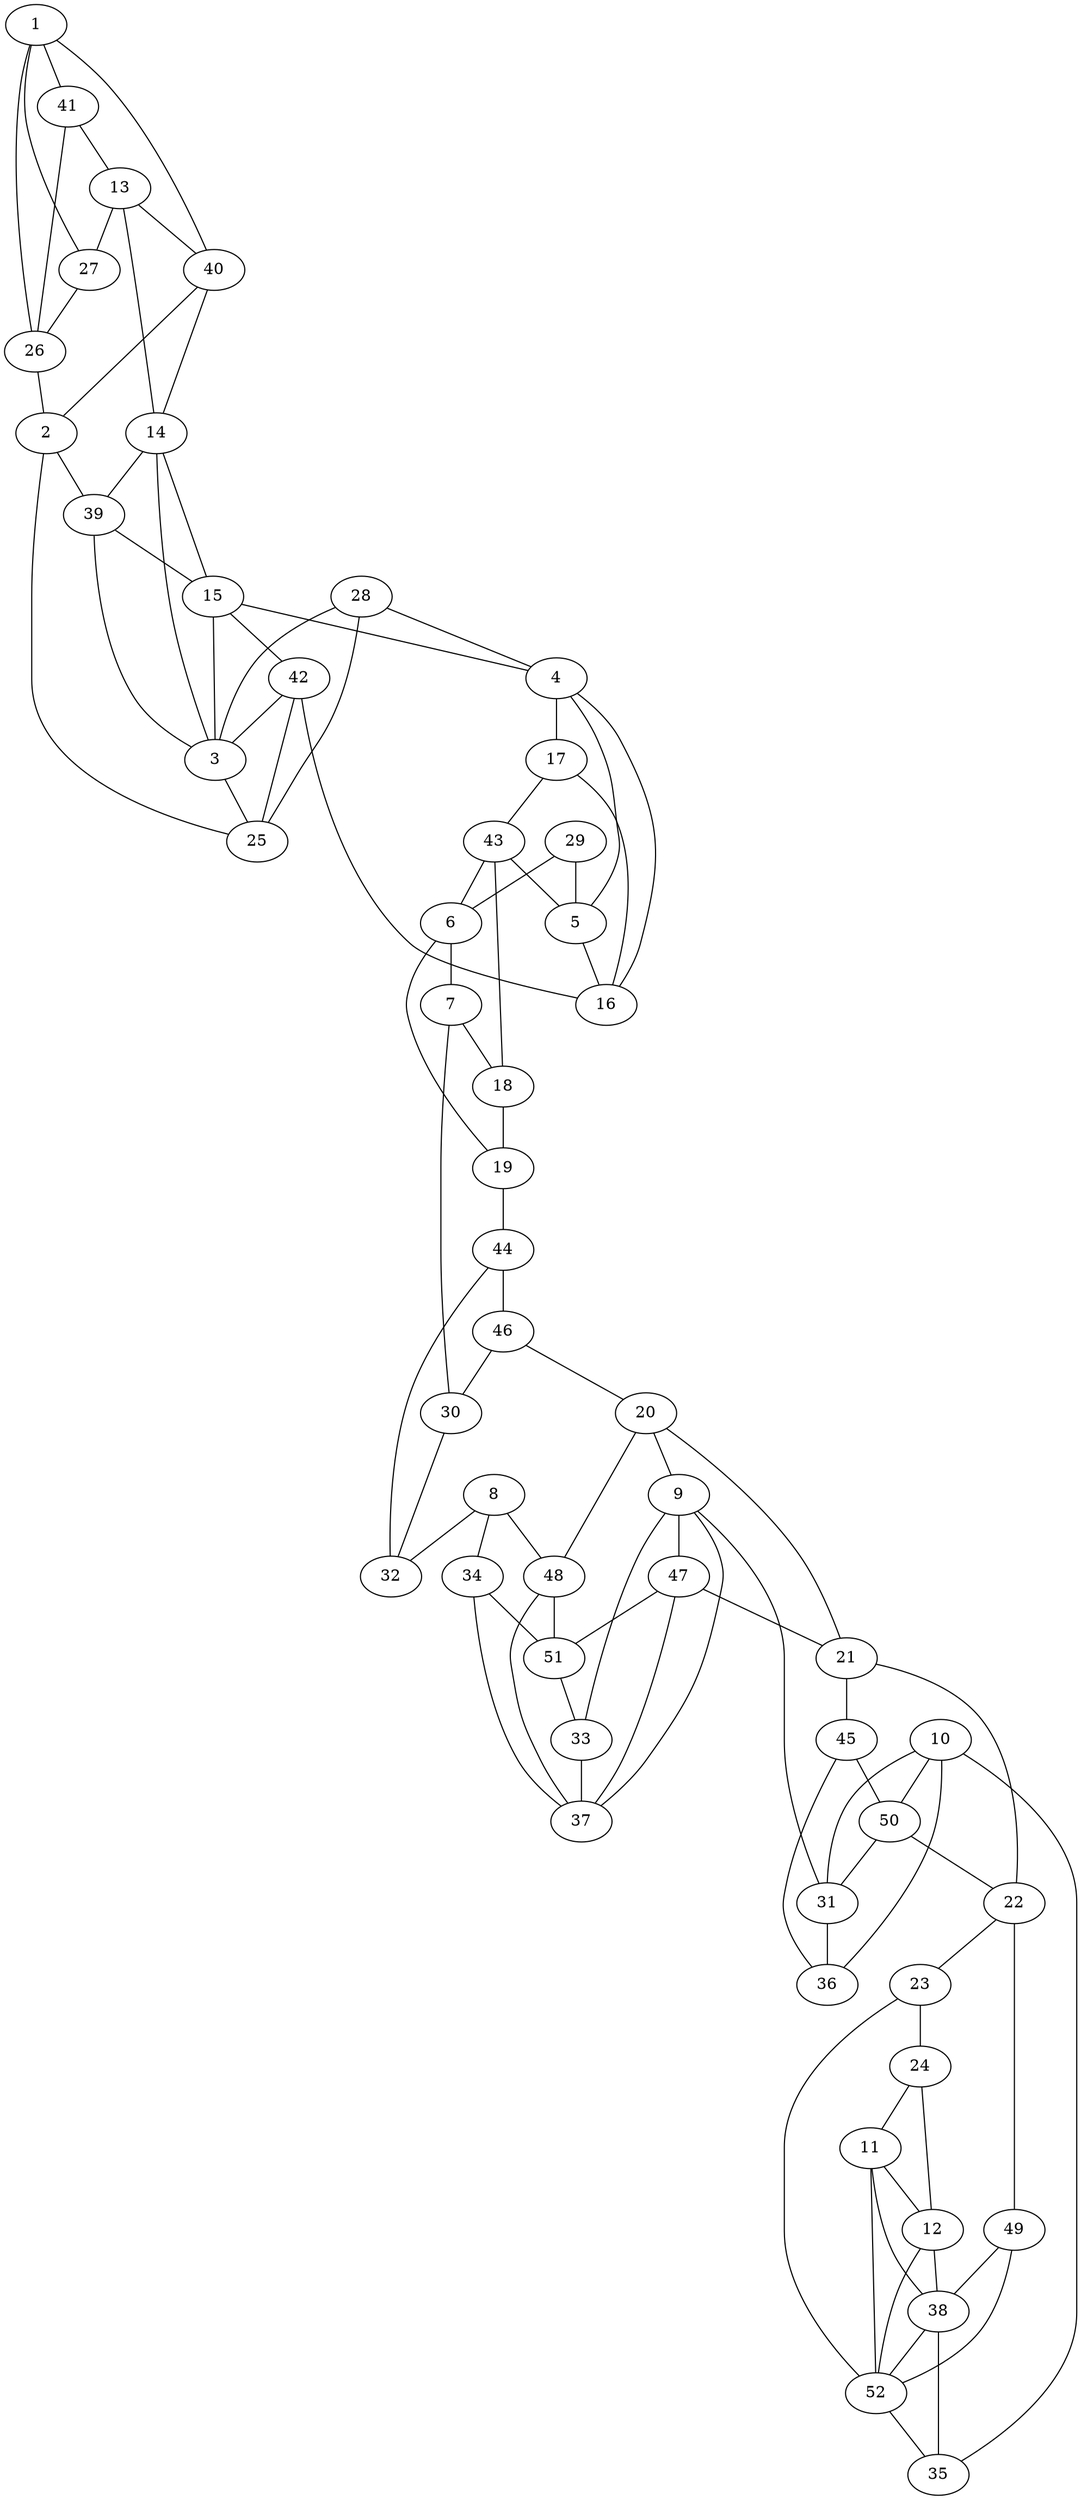 graph pdb1i3n {
	1	 [aaLength=14,
		sequence=GYIGSHTVLELLEA,
		type=0];
	26	 [aaLength=5,
		sequence=PVVID,
		type=1];
	1 -- 26	 [distance0="20.75103",
		frequency=1,
		type0=3];
	27	 [aaLength=5,
		sequence=KVLVT,
		type=1];
	1 -- 27	 [distance0="14.33893",
		frequency=1,
		type0=1];
	41	 [aaLength=5,
		sequence=KVLVT,
		type=1];
	1 -- 41	 [distance0="14.33893",
		frequency=1,
		type0=2];
	2	 [aaLength=12,
		sequence=PESLRRVQELTG,
		type=0];
	25	 [aaLength=4,
		sequence=EFEE,
		type=1];
	2 -- 25	 [distance0="16.18202",
		distance1="3.0",
		frequency=2,
		type0=1,
		type1=4];
	39	 [aaLength=4,
		sequence=EFEE,
		type=1];
	2 -- 39	 [distance0="16.18202",
		frequency=1,
		type0=2];
	3	 [aaLength=12,
		sequence=DQGALQRLFKKY,
		type=0];
	3 -- 25	 [distance0="17.19931",
		frequency=1,
		type0=1];
	3 -- 39	 [distance0="17.19931",
		frequency=1,
		type0=2];
	4	 [aaLength=9,
		sequence=KPLDYYRVN,
		type=0];
	17	 [aaLength=23,
		sequence=KPLDYYRVNLTGTIQLLEIMKAH,
		type=0];
	4 -- 17	 [distance0="3.137719",
		frequency=1,
		type0=1];
	5	 [aaLength=15,
		sequence=NLTGTIQLLEIMKAH,
		type=0];
	5 -- 4	 [distance0="14.31319",
		frequency=1,
		type0=1];
	16	 [aaLength=4,
		sequence=ESVQ,
		type=0];
	5 -- 16	 [distance0="21.0311",
		frequency=1,
		type0=3];
	6	 [aaLength=4,
		sequence=TVYG,
		type=0];
	7	 [aaLength=21,
		sequence=NPYGKSKFFIEEMIRDLCQAD,
		type=0];
	6 -- 7	 [distance0="21.3677",
		distance1="17.0",
		frequency=2,
		type0=2,
		type1=4];
	19	 [aaLength=21,
		sequence=NPYGKSKFFIEEMIRDLCQAD,
		type=0];
	6 -- 19	 [distance0="24.98392",
		frequency=1,
		type0=3];
	18	 [aaLength=4,
		sequence=TVYG,
		type=0];
	7 -- 18	 [distance0="26.96835",
		frequency=1,
		type0=3];
	30	 [aaLength=7,
		sequence=NVVLLRY,
		type=1];
	7 -- 30	 [distance0="3.0",
		frequency=1,
		type0=4];
	8	 [aaLength=11,
		sequence=NLMPYVSQVAI,
		type=0];
	32	 [aaLength=3,
		sequence=NPT,
		type=1];
	8 -- 32	 [distance0="30.19198",
		frequency=1,
		type0=3];
	34	 [aaLength=4,
		sequence=LNVF,
		type=1];
	8 -- 34	 [distance0="27.7048",
		distance1="5.0",
		frequency=2,
		type0=1,
		type1=4];
	48	 [aaLength=4,
		sequence=LNVF,
		type=1];
	8 -- 48	 [distance0="27.7048",
		frequency=1,
		type0=2];
	9	 [aaLength=16,
		sequence=VVDLAKGHIAALRKLK,
		type=0];
	31	 [aaLength=6,
		sequence=CRIYNL,
		type=1];
	9 -- 31	 [distance0="4.0",
		frequency=1,
		type0=4];
	33	 [aaLength=3,
		sequence=YIH,
		type=1];
	9 -- 33	 [distance0="17.74166",
		frequency=1,
		type0=1];
	37	 [aaLength=2,
		sequence=VR,
		type=1];
	9 -- 37	 [distance0="18.48692",
		frequency=1,
		type0=3];
	47	 [aaLength=3,
		sequence=YIH,
		type=1];
	9 -- 47	 [distance0="17.74166",
		frequency=1,
		type0=2];
	10	 [aaLength=13,
		sequence=VLQMVQAMEKASG,
		type=0];
	10 -- 31	 [distance0="24.52327",
		frequency=1,
		type0=3];
	35	 [aaLength=4,
		sequence=YKVV,
		type=1];
	10 -- 35	 [distance0="4.0",
		frequency=1,
		type0=4];
	36	 [aaLength=2,
		sequence=YS,
		type=1];
	10 -- 36	 [distance0="20.88997",
		frequency=1,
		type0=1];
	50	 [aaLength=2,
		sequence=YS,
		type=1];
	10 -- 50	 [distance0="20.88997",
		frequency=1,
		type0=2];
	11	 [aaLength=7,
		sequence=PSLAQEE,
		type=0];
	12	 [aaLength=16,
		sequence=GLDRMCEDLWRWQKQN,
		type=0];
	11 -- 12	 [distance0="23.25527",
		distance1="7.0",
		frequency=2,
		type0=1,
		type1=4];
	38	 [aaLength=2,
		sequence=AC,
		type=1];
	11 -- 38	 [distance0="28.51565",
		frequency=1,
		type0=2];
	52	 [aaLength=2,
		sequence=AC,
		type=1];
	11 -- 52	 [distance0="28.51565",
		frequency=1,
		type0=3];
	12 -- 38	 [distance0="22.29733",
		frequency=1,
		type0=1];
	12 -- 52	 [distance0="22.29733",
		frequency=1,
		type0=2];
	13	 [aaLength=14,
		sequence=GYIGSHTVLELLEA,
		type=0];
	14	 [aaLength=12,
		sequence=PESLRRVQELTG,
		type=0];
	13 -- 14	 [distance0="34.16118",
		frequency=1,
		type0=1];
	13 -- 27	 [distance0="53.64574",
		frequency=1,
		type0=3];
	40	 [aaLength=5,
		sequence=PVVID,
		type=1];
	13 -- 40	 [distance0="3.0",
		frequency=1,
		type0=4];
	14 -- 3	 [distance0="42.61945",
		frequency=1,
		type0=3];
	15	 [aaLength=12,
		sequence=DQGALQRLFKKY,
		type=0];
	14 -- 15	 [distance0="30.19839",
		frequency=1,
		type0=1];
	14 -- 39	 [distance0="3.0",
		frequency=1,
		type0=4];
	15 -- 3	 [distance0="23.67223",
		frequency=1,
		type0=1];
	15 -- 4	 [distance0="33.86817",
		frequency=1,
		type0=3];
	42	 [aaLength=6,
		sequence=FMAVIH,
		type=1];
	15 -- 42	 [distance0="1.0",
		frequency=1,
		type0=4];
	16 -- 4	 [distance0="16.51725",
		frequency=1,
		type0=2];
	16 -- 17	 [distance0="15.95822",
		distance1="0.0",
		frequency=2,
		type0=1,
		type1=5];
	43	 [aaLength=7,
		sequence=NLVFSSS,
		type=1];
	17 -- 43	 [distance0="3.0",
		frequency=1,
		type0=4];
	18 -- 19	 [distance0="22.70567",
		distance1="17.0",
		frequency=2,
		type0=2,
		type1=4];
	44	 [aaLength=7,
		sequence=NVVLLRY,
		type=1];
	19 -- 44	 [distance0="3.0",
		frequency=1,
		type0=4];
	20	 [aaLength=11,
		sequence=NLMPYVSQVAI,
		type=0];
	20 -- 9	 [distance0="52.72825",
		frequency=1,
		type0=3];
	21	 [aaLength=17,
		sequence=VVDLAKGHIAALRKLKE,
		type=0];
	20 -- 21	 [distance0="44.62603",
		frequency=1,
		type0=2];
	20 -- 48	 [distance0="5.0",
		frequency=1,
		type0=4];
	22	 [aaLength=13,
		sequence=VLQMVQAMEKASG,
		type=0];
	21 -- 22	 [distance0="41.51815",
		frequency=1,
		type0=1];
	45	 [aaLength=6,
		sequence=CRIYNL,
		type=1];
	21 -- 45	 [distance0="3.0",
		frequency=1,
		type0=4];
	23	 [aaLength=8,
		sequence=PSLAQEEL,
		type=0];
	22 -- 23	 [distance0="37.30313",
		frequency=1,
		type0=1];
	49	 [aaLength=4,
		sequence=YKVV,
		type=1];
	22 -- 49	 [distance0="4.0",
		frequency=1,
		type0=4];
	24	 [aaLength=16,
		sequence=GLDRMCEDLWRWQKQN,
		type=0];
	23 -- 24	 [distance0="14.61742",
		distance1="6.0",
		frequency=2,
		type0=1,
		type1=4];
	24 -- 12	 [distance0="47.92165",
		frequency=1,
		type0=3];
	24 -- 11	 [distance0="44.24383",
		frequency=1,
		type0=2];
	26 -- 2	 [distance0="18.05153",
		distance1="12.0",
		frequency=2,
		type0=2,
		type1=4];
	27 -- 26	 [distance0="25.0",
		distance1="20.0",
		frequency=2,
		type0=3,
		type1=4];
	28	 [aaLength=6,
		sequence=FMAVIH,
		type=1];
	28 -- 3	 [distance0="20.02039",
		frequency=1,
		type0=2];
	28 -- 4	 [distance0="12.0",
		frequency=1,
		type0=4];
	28 -- 25	 [distance0="21.0",
		frequency=1,
		type0=3];
	29	 [aaLength=7,
		sequence=NLVFSSS,
		type=1];
	29 -- 5	 [distance0="27.36585",
		frequency=1,
		type0=2];
	29 -- 6	 [distance0="34.75241",
		distance1="1.0",
		frequency=2,
		type0=3,
		type1=4];
	30 -- 32	 [distance0="8.0",
		distance1="1.0",
		frequency=2,
		type0=2,
		type1=4];
	31 -- 36	 [distance0="11.0",
		distance1="5.0",
		frequency=2,
		type0=2,
		type1=4];
	33 -- 37	 [distance0="3.0",
		frequency=1,
		type0=2];
	34 -- 37	 [distance0="15.0",
		distance1="11.0",
		frequency=2,
		type0=2,
		type1=4];
	51	 [aaLength=2,
		sequence=VR,
		type=1];
	34 -- 51	 [distance0="15.0",
		frequency=1,
		type0=3];
	35 -- 38	 [distance0="12.0",
		distance1="8.0",
		frequency=2,
		type0=2,
		type1=4];
	38 -- 52	 [distance0="0.0",
		frequency=1,
		type0=1];
	39 -- 15	 [distance0="4.0",
		frequency=1,
		type0=4];
	40 -- 1	 [distance0="20.75103",
		frequency=1,
		type0=3];
	40 -- 14	 [distance0="12.0",
		frequency=1,
		type0=4];
	40 -- 2	 [distance0="18.05153",
		frequency=1,
		type0=2];
	41 -- 13	 [distance0="3.0",
		frequency=1,
		type0=4];
	41 -- 26	 [distance0="25.0",
		frequency=1,
		type0=3];
	42 -- 3	 [distance0="20.02039",
		frequency=1,
		type0=2];
	42 -- 16	 [distance0="8.0",
		frequency=1,
		type0=4];
	42 -- 25	 [distance0="21.0",
		frequency=1,
		type0=3];
	43 -- 5	 [distance0="27.36585",
		frequency=1,
		type0=2];
	43 -- 6	 [distance0="34.75241",
		frequency=1,
		type0=3];
	43 -- 18	 [distance0="1.0",
		frequency=1,
		type0=4];
	44 -- 32	 [distance0="8.0",
		frequency=1,
		type0=2];
	46	 [aaLength=3,
		sequence=NPT,
		type=1];
	44 -- 46	 [distance0="8.0",
		distance1="1.0",
		frequency=2,
		type0=3,
		type1=4];
	45 -- 36	 [distance0="11.0",
		frequency=1,
		type0=2];
	45 -- 50	 [distance0="11.0",
		distance1="5.0",
		frequency=2,
		type0=3,
		type1=4];
	46 -- 20	 [distance0="17.0",
		frequency=1,
		type0=4];
	46 -- 30	 [distance0="8.0",
		frequency=1,
		type0=2];
	47 -- 21	 [distance0="0.0",
		frequency=1,
		type0=5];
	47 -- 37	 [distance0="3.0",
		frequency=1,
		type0=2];
	47 -- 51	 [distance0="3.0",
		frequency=1,
		type0=3];
	48 -- 37	 [distance0="15.0",
		frequency=1,
		type0=2];
	48 -- 51	 [distance0="15.0",
		distance1="11.0",
		frequency=2,
		type0=3,
		type1=4];
	49 -- 38	 [distance0="12.0",
		frequency=1,
		type0=2];
	49 -- 52	 [distance0="12.0",
		distance1="8.0",
		frequency=2,
		type0=3,
		type1=4];
	50 -- 22	 [distance0="0.0",
		frequency=1,
		type0=5];
	50 -- 31	 [distance0="11.0",
		frequency=1,
		type0=2];
	51 -- 33	 [distance0="3.0",
		frequency=1,
		type0=2];
	52 -- 23	 [distance0="3.0",
		frequency=1,
		type0=4];
	52 -- 35	 [distance0="12.0",
		frequency=1,
		type0=2];
}
